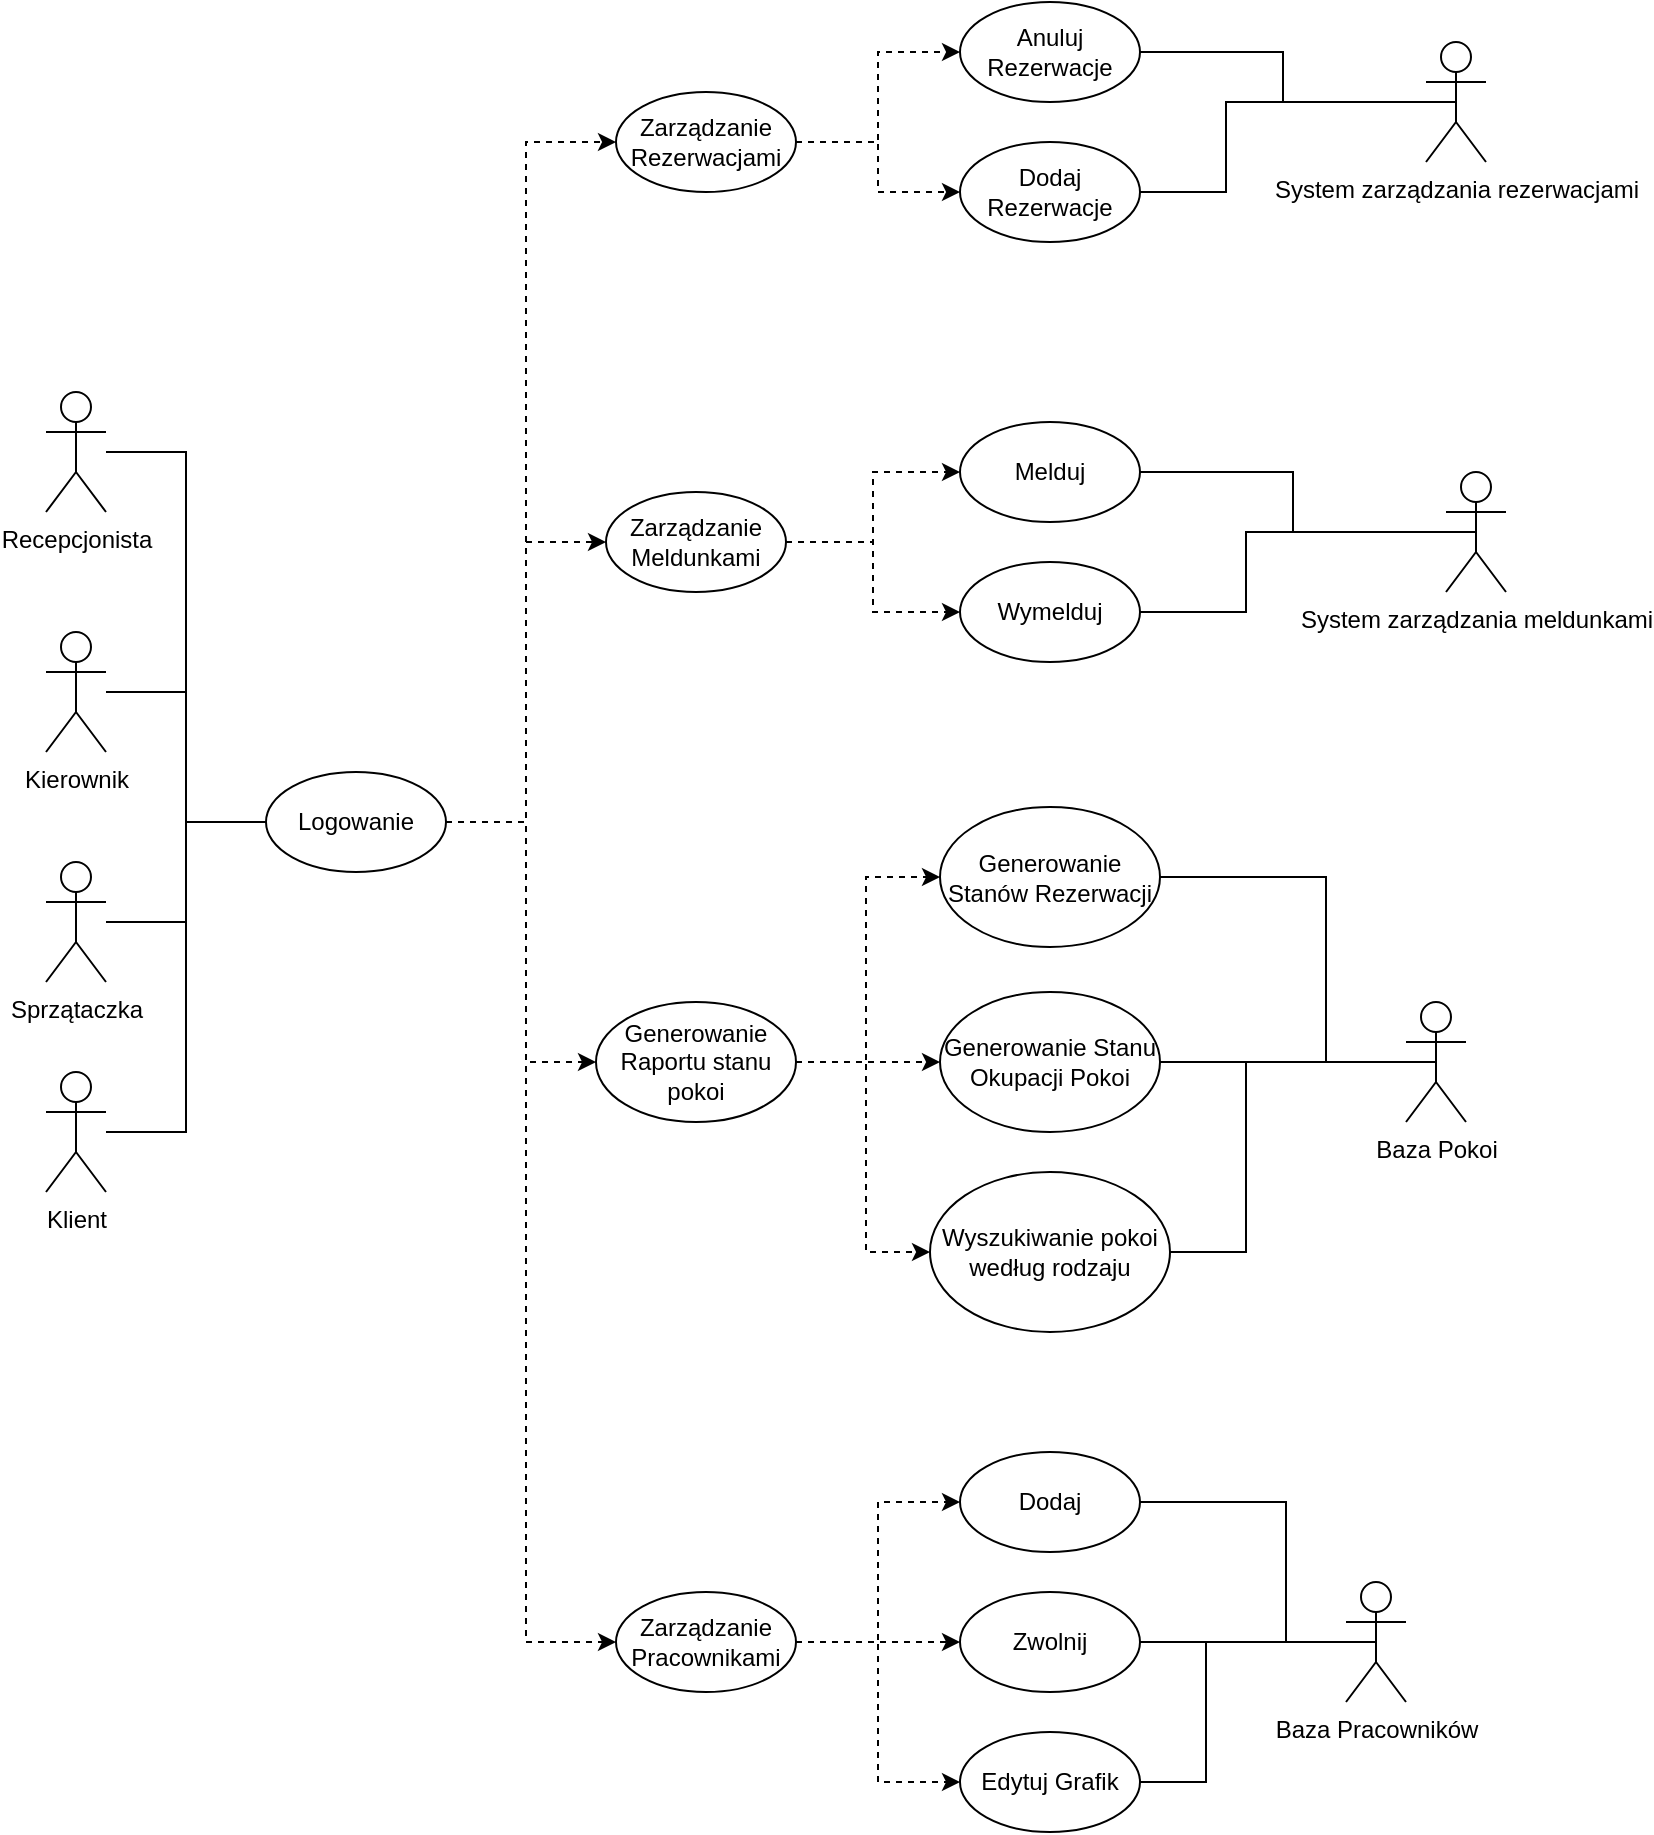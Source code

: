 <mxfile version="27.0.6">
  <diagram name="Strona-1" id="yY8etOhprLlq7naqj2_W">
    <mxGraphModel dx="2066" dy="1139" grid="1" gridSize="10" guides="1" tooltips="1" connect="1" arrows="1" fold="1" page="1" pageScale="1" pageWidth="827" pageHeight="1169" math="0" shadow="0">
      <root>
        <mxCell id="0" />
        <mxCell id="1" parent="0" />
        <mxCell id="FuyYwYXDTEOEiw8wsPPX-48" style="edgeStyle=orthogonalEdgeStyle;rounded=0;orthogonalLoop=1;jettySize=auto;html=1;entryX=0;entryY=0.5;entryDx=0;entryDy=0;dashed=1;exitX=1;exitY=0.5;exitDx=0;exitDy=0;" edge="1" parent="1" source="FuyYwYXDTEOEiw8wsPPX-1" target="FuyYwYXDTEOEiw8wsPPX-31">
          <mxGeometry relative="1" as="geometry">
            <Array as="points">
              <mxPoint x="520" y="605" />
              <mxPoint x="520" y="465" />
            </Array>
          </mxGeometry>
        </mxCell>
        <mxCell id="FuyYwYXDTEOEiw8wsPPX-50" style="edgeStyle=orthogonalEdgeStyle;rounded=0;orthogonalLoop=1;jettySize=auto;html=1;entryX=0;entryY=0.5;entryDx=0;entryDy=0;dashed=1;" edge="1" parent="1" source="FuyYwYXDTEOEiw8wsPPX-1" target="FuyYwYXDTEOEiw8wsPPX-39">
          <mxGeometry relative="1" as="geometry">
            <Array as="points">
              <mxPoint x="520" y="605" />
              <mxPoint x="520" y="1015" />
            </Array>
          </mxGeometry>
        </mxCell>
        <mxCell id="FuyYwYXDTEOEiw8wsPPX-51" style="edgeStyle=orthogonalEdgeStyle;rounded=0;orthogonalLoop=1;jettySize=auto;html=1;entryX=0;entryY=0.5;entryDx=0;entryDy=0;dashed=1;" edge="1" parent="1" source="FuyYwYXDTEOEiw8wsPPX-1" target="FuyYwYXDTEOEiw8wsPPX-7">
          <mxGeometry relative="1" as="geometry">
            <Array as="points">
              <mxPoint x="520" y="605" />
              <mxPoint x="520" y="265" />
            </Array>
          </mxGeometry>
        </mxCell>
        <mxCell id="FuyYwYXDTEOEiw8wsPPX-1" value="Logowanie" style="ellipse;whiteSpace=wrap;html=1;" vertex="1" parent="1">
          <mxGeometry x="390" y="580" width="90" height="50" as="geometry" />
        </mxCell>
        <mxCell id="FuyYwYXDTEOEiw8wsPPX-2" value="Recepcjonista" style="shape=umlActor;verticalLabelPosition=bottom;verticalAlign=top;html=1;outlineConnect=0;" vertex="1" parent="1">
          <mxGeometry x="280" y="390" width="30" height="60" as="geometry" />
        </mxCell>
        <mxCell id="FuyYwYXDTEOEiw8wsPPX-45" style="edgeStyle=orthogonalEdgeStyle;rounded=0;orthogonalLoop=1;jettySize=auto;html=1;entryX=0;entryY=0.5;entryDx=0;entryDy=0;endArrow=none;startFill=0;" edge="1" parent="1" source="FuyYwYXDTEOEiw8wsPPX-3" target="FuyYwYXDTEOEiw8wsPPX-1">
          <mxGeometry relative="1" as="geometry" />
        </mxCell>
        <mxCell id="FuyYwYXDTEOEiw8wsPPX-3" value="Kierownik" style="shape=umlActor;verticalLabelPosition=bottom;verticalAlign=top;html=1;outlineConnect=0;" vertex="1" parent="1">
          <mxGeometry x="280" y="510" width="30" height="60" as="geometry" />
        </mxCell>
        <mxCell id="FuyYwYXDTEOEiw8wsPPX-4" value="Baza Pokoi" style="shape=umlActor;verticalLabelPosition=bottom;verticalAlign=top;html=1;outlineConnect=0;" vertex="1" parent="1">
          <mxGeometry x="960" y="695" width="30" height="60" as="geometry" />
        </mxCell>
        <mxCell id="FuyYwYXDTEOEiw8wsPPX-46" style="edgeStyle=orthogonalEdgeStyle;rounded=0;orthogonalLoop=1;jettySize=auto;html=1;entryX=0;entryY=0.5;entryDx=0;entryDy=0;endArrow=none;startFill=0;" edge="1" parent="1" source="FuyYwYXDTEOEiw8wsPPX-5" target="FuyYwYXDTEOEiw8wsPPX-1">
          <mxGeometry relative="1" as="geometry" />
        </mxCell>
        <mxCell id="FuyYwYXDTEOEiw8wsPPX-5" value="Sprzątaczka" style="shape=umlActor;verticalLabelPosition=bottom;verticalAlign=top;html=1;outlineConnect=0;" vertex="1" parent="1">
          <mxGeometry x="280" y="625" width="30" height="60" as="geometry" />
        </mxCell>
        <mxCell id="FuyYwYXDTEOEiw8wsPPX-53" style="edgeStyle=orthogonalEdgeStyle;rounded=0;orthogonalLoop=1;jettySize=auto;html=1;entryX=0;entryY=0.5;entryDx=0;entryDy=0;dashed=1;" edge="1" parent="1" source="FuyYwYXDTEOEiw8wsPPX-7" target="FuyYwYXDTEOEiw8wsPPX-29">
          <mxGeometry relative="1" as="geometry" />
        </mxCell>
        <mxCell id="FuyYwYXDTEOEiw8wsPPX-54" style="edgeStyle=orthogonalEdgeStyle;rounded=0;orthogonalLoop=1;jettySize=auto;html=1;entryX=0;entryY=0.5;entryDx=0;entryDy=0;dashed=1;" edge="1" parent="1" source="FuyYwYXDTEOEiw8wsPPX-7" target="FuyYwYXDTEOEiw8wsPPX-28">
          <mxGeometry relative="1" as="geometry" />
        </mxCell>
        <mxCell id="FuyYwYXDTEOEiw8wsPPX-7" value="Zarządzanie Rezerwacjami" style="ellipse;whiteSpace=wrap;html=1;" vertex="1" parent="1">
          <mxGeometry x="565" y="240" width="90" height="50" as="geometry" />
        </mxCell>
        <mxCell id="FuyYwYXDTEOEiw8wsPPX-26" value="Generowanie Stanów Rezerwacji" style="ellipse;whiteSpace=wrap;html=1;" vertex="1" parent="1">
          <mxGeometry x="727" y="597.5" width="110" height="70" as="geometry" />
        </mxCell>
        <mxCell id="FuyYwYXDTEOEiw8wsPPX-27" value="Melduj" style="ellipse;whiteSpace=wrap;html=1;" vertex="1" parent="1">
          <mxGeometry x="737" y="405" width="90" height="50" as="geometry" />
        </mxCell>
        <mxCell id="FuyYwYXDTEOEiw8wsPPX-28" value="Dodaj Rezerwacje" style="ellipse;whiteSpace=wrap;html=1;" vertex="1" parent="1">
          <mxGeometry x="737" y="265" width="90" height="50" as="geometry" />
        </mxCell>
        <mxCell id="FuyYwYXDTEOEiw8wsPPX-29" value="Anuluj Rezerwacje" style="ellipse;whiteSpace=wrap;html=1;" vertex="1" parent="1">
          <mxGeometry x="737" y="195" width="90" height="50" as="geometry" />
        </mxCell>
        <mxCell id="FuyYwYXDTEOEiw8wsPPX-57" style="edgeStyle=orthogonalEdgeStyle;rounded=0;orthogonalLoop=1;jettySize=auto;html=1;entryX=0;entryY=0.5;entryDx=0;entryDy=0;dashed=1;" edge="1" parent="1" source="FuyYwYXDTEOEiw8wsPPX-30" target="FuyYwYXDTEOEiw8wsPPX-26">
          <mxGeometry relative="1" as="geometry">
            <Array as="points">
              <mxPoint x="690" y="725" />
              <mxPoint x="690" y="632" />
            </Array>
          </mxGeometry>
        </mxCell>
        <mxCell id="FuyYwYXDTEOEiw8wsPPX-58" style="edgeStyle=orthogonalEdgeStyle;rounded=0;orthogonalLoop=1;jettySize=auto;html=1;entryX=0;entryY=0.5;entryDx=0;entryDy=0;dashed=1;" edge="1" parent="1" source="FuyYwYXDTEOEiw8wsPPX-30" target="FuyYwYXDTEOEiw8wsPPX-33">
          <mxGeometry relative="1" as="geometry" />
        </mxCell>
        <mxCell id="FuyYwYXDTEOEiw8wsPPX-59" style="edgeStyle=orthogonalEdgeStyle;rounded=0;orthogonalLoop=1;jettySize=auto;html=1;entryX=0;entryY=0.5;entryDx=0;entryDy=0;dashed=1;" edge="1" parent="1" source="FuyYwYXDTEOEiw8wsPPX-30" target="FuyYwYXDTEOEiw8wsPPX-34">
          <mxGeometry relative="1" as="geometry">
            <Array as="points">
              <mxPoint x="690" y="725" />
              <mxPoint x="690" y="820" />
            </Array>
          </mxGeometry>
        </mxCell>
        <mxCell id="FuyYwYXDTEOEiw8wsPPX-30" value="Generowanie Raportu stanu pokoi" style="ellipse;whiteSpace=wrap;html=1;" vertex="1" parent="1">
          <mxGeometry x="555" y="695" width="100" height="60" as="geometry" />
        </mxCell>
        <mxCell id="FuyYwYXDTEOEiw8wsPPX-55" style="edgeStyle=orthogonalEdgeStyle;rounded=0;orthogonalLoop=1;jettySize=auto;html=1;entryX=0;entryY=0.5;entryDx=0;entryDy=0;dashed=1;" edge="1" parent="1" source="FuyYwYXDTEOEiw8wsPPX-31" target="FuyYwYXDTEOEiw8wsPPX-27">
          <mxGeometry relative="1" as="geometry" />
        </mxCell>
        <mxCell id="FuyYwYXDTEOEiw8wsPPX-56" style="edgeStyle=orthogonalEdgeStyle;rounded=0;orthogonalLoop=1;jettySize=auto;html=1;entryX=0;entryY=0.5;entryDx=0;entryDy=0;dashed=1;" edge="1" parent="1" source="FuyYwYXDTEOEiw8wsPPX-31" target="FuyYwYXDTEOEiw8wsPPX-32">
          <mxGeometry relative="1" as="geometry" />
        </mxCell>
        <mxCell id="FuyYwYXDTEOEiw8wsPPX-31" value="Zarządzanie Meldunkami" style="ellipse;whiteSpace=wrap;html=1;" vertex="1" parent="1">
          <mxGeometry x="560" y="440" width="90" height="50" as="geometry" />
        </mxCell>
        <mxCell id="FuyYwYXDTEOEiw8wsPPX-32" value="Wymelduj" style="ellipse;whiteSpace=wrap;html=1;" vertex="1" parent="1">
          <mxGeometry x="737" y="475" width="90" height="50" as="geometry" />
        </mxCell>
        <mxCell id="FuyYwYXDTEOEiw8wsPPX-33" value="Generowanie Stanu Okupacji Pokoi" style="ellipse;whiteSpace=wrap;html=1;" vertex="1" parent="1">
          <mxGeometry x="727" y="690" width="110" height="70" as="geometry" />
        </mxCell>
        <mxCell id="FuyYwYXDTEOEiw8wsPPX-34" value="Wyszukiwanie pokoi według rodzaju" style="ellipse;whiteSpace=wrap;html=1;" vertex="1" parent="1">
          <mxGeometry x="722" y="780" width="120" height="80" as="geometry" />
        </mxCell>
        <mxCell id="FuyYwYXDTEOEiw8wsPPX-47" style="edgeStyle=orthogonalEdgeStyle;rounded=0;orthogonalLoop=1;jettySize=auto;html=1;entryX=0;entryY=0.5;entryDx=0;entryDy=0;endArrow=none;startFill=0;" edge="1" parent="1" source="FuyYwYXDTEOEiw8wsPPX-35" target="FuyYwYXDTEOEiw8wsPPX-1">
          <mxGeometry relative="1" as="geometry" />
        </mxCell>
        <mxCell id="FuyYwYXDTEOEiw8wsPPX-35" value="Klient" style="shape=umlActor;verticalLabelPosition=bottom;verticalAlign=top;html=1;outlineConnect=0;" vertex="1" parent="1">
          <mxGeometry x="280" y="730" width="30" height="60" as="geometry" />
        </mxCell>
        <mxCell id="FuyYwYXDTEOEiw8wsPPX-37" value="System zarządzania rezerwacjami" style="shape=umlActor;verticalLabelPosition=bottom;verticalAlign=top;html=1;outlineConnect=0;" vertex="1" parent="1">
          <mxGeometry x="970" y="215" width="30" height="60" as="geometry" />
        </mxCell>
        <mxCell id="FuyYwYXDTEOEiw8wsPPX-38" value="System zarządzania meldunkami" style="shape=umlActor;verticalLabelPosition=bottom;verticalAlign=top;html=1;outlineConnect=0;" vertex="1" parent="1">
          <mxGeometry x="980" y="430" width="30" height="60" as="geometry" />
        </mxCell>
        <mxCell id="FuyYwYXDTEOEiw8wsPPX-60" style="edgeStyle=orthogonalEdgeStyle;rounded=0;orthogonalLoop=1;jettySize=auto;html=1;entryX=0;entryY=0.5;entryDx=0;entryDy=0;dashed=1;" edge="1" parent="1" source="FuyYwYXDTEOEiw8wsPPX-39" target="FuyYwYXDTEOEiw8wsPPX-41">
          <mxGeometry relative="1" as="geometry" />
        </mxCell>
        <mxCell id="FuyYwYXDTEOEiw8wsPPX-61" style="edgeStyle=orthogonalEdgeStyle;rounded=0;orthogonalLoop=1;jettySize=auto;html=1;entryX=0;entryY=0.5;entryDx=0;entryDy=0;dashed=1;" edge="1" parent="1" source="FuyYwYXDTEOEiw8wsPPX-39" target="FuyYwYXDTEOEiw8wsPPX-40">
          <mxGeometry relative="1" as="geometry" />
        </mxCell>
        <mxCell id="FuyYwYXDTEOEiw8wsPPX-62" style="edgeStyle=orthogonalEdgeStyle;rounded=0;orthogonalLoop=1;jettySize=auto;html=1;entryX=0;entryY=0.5;entryDx=0;entryDy=0;dashed=1;" edge="1" parent="1" source="FuyYwYXDTEOEiw8wsPPX-39" target="FuyYwYXDTEOEiw8wsPPX-42">
          <mxGeometry relative="1" as="geometry" />
        </mxCell>
        <mxCell id="FuyYwYXDTEOEiw8wsPPX-39" value="Zarządzanie Pracownikami" style="ellipse;whiteSpace=wrap;html=1;" vertex="1" parent="1">
          <mxGeometry x="565" y="990" width="90" height="50" as="geometry" />
        </mxCell>
        <mxCell id="FuyYwYXDTEOEiw8wsPPX-40" value="Dodaj" style="ellipse;whiteSpace=wrap;html=1;" vertex="1" parent="1">
          <mxGeometry x="737" y="920" width="90" height="50" as="geometry" />
        </mxCell>
        <mxCell id="FuyYwYXDTEOEiw8wsPPX-41" value="Zwolnij" style="ellipse;whiteSpace=wrap;html=1;" vertex="1" parent="1">
          <mxGeometry x="737" y="990" width="90" height="50" as="geometry" />
        </mxCell>
        <mxCell id="FuyYwYXDTEOEiw8wsPPX-42" value="Edytuj Grafik" style="ellipse;whiteSpace=wrap;html=1;" vertex="1" parent="1">
          <mxGeometry x="737" y="1060" width="90" height="50" as="geometry" />
        </mxCell>
        <mxCell id="FuyYwYXDTEOEiw8wsPPX-43" value="Baza Pracowników" style="shape=umlActor;verticalLabelPosition=bottom;verticalAlign=top;html=1;outlineConnect=0;" vertex="1" parent="1">
          <mxGeometry x="930" y="985" width="30" height="60" as="geometry" />
        </mxCell>
        <mxCell id="FuyYwYXDTEOEiw8wsPPX-44" style="edgeStyle=orthogonalEdgeStyle;rounded=0;orthogonalLoop=1;jettySize=auto;html=1;entryX=0;entryY=0.5;entryDx=0;entryDy=0;endArrow=none;startFill=0;" edge="1" parent="1" source="FuyYwYXDTEOEiw8wsPPX-2" target="FuyYwYXDTEOEiw8wsPPX-1">
          <mxGeometry relative="1" as="geometry">
            <Array as="points">
              <mxPoint x="350" y="420" />
              <mxPoint x="350" y="605" />
            </Array>
          </mxGeometry>
        </mxCell>
        <mxCell id="FuyYwYXDTEOEiw8wsPPX-49" style="edgeStyle=orthogonalEdgeStyle;rounded=0;orthogonalLoop=1;jettySize=auto;html=1;entryX=0;entryY=0.5;entryDx=0;entryDy=0;dashed=1;exitX=1;exitY=0.5;exitDx=0;exitDy=0;" edge="1" parent="1" source="FuyYwYXDTEOEiw8wsPPX-1" target="FuyYwYXDTEOEiw8wsPPX-30">
          <mxGeometry relative="1" as="geometry">
            <mxPoint x="570" y="700" as="sourcePoint" />
            <mxPoint x="655" y="630" as="targetPoint" />
            <Array as="points">
              <mxPoint x="520" y="605" />
              <mxPoint x="520" y="725" />
            </Array>
          </mxGeometry>
        </mxCell>
        <mxCell id="FuyYwYXDTEOEiw8wsPPX-63" style="edgeStyle=orthogonalEdgeStyle;rounded=0;orthogonalLoop=1;jettySize=auto;html=1;entryX=0.5;entryY=0.5;entryDx=0;entryDy=0;entryPerimeter=0;endArrow=none;startFill=0;" edge="1" parent="1" source="FuyYwYXDTEOEiw8wsPPX-29" target="FuyYwYXDTEOEiw8wsPPX-37">
          <mxGeometry relative="1" as="geometry" />
        </mxCell>
        <mxCell id="FuyYwYXDTEOEiw8wsPPX-64" style="edgeStyle=orthogonalEdgeStyle;rounded=0;orthogonalLoop=1;jettySize=auto;html=1;entryX=0.5;entryY=0.5;entryDx=0;entryDy=0;entryPerimeter=0;endArrow=none;startFill=0;" edge="1" parent="1" source="FuyYwYXDTEOEiw8wsPPX-28" target="FuyYwYXDTEOEiw8wsPPX-37">
          <mxGeometry relative="1" as="geometry">
            <Array as="points">
              <mxPoint x="870" y="290" />
              <mxPoint x="870" y="245" />
            </Array>
          </mxGeometry>
        </mxCell>
        <mxCell id="FuyYwYXDTEOEiw8wsPPX-65" style="edgeStyle=orthogonalEdgeStyle;rounded=0;orthogonalLoop=1;jettySize=auto;html=1;entryX=0.5;entryY=0.5;entryDx=0;entryDy=0;entryPerimeter=0;endArrow=none;startFill=0;" edge="1" parent="1" source="FuyYwYXDTEOEiw8wsPPX-27" target="FuyYwYXDTEOEiw8wsPPX-38">
          <mxGeometry relative="1" as="geometry" />
        </mxCell>
        <mxCell id="FuyYwYXDTEOEiw8wsPPX-66" style="edgeStyle=orthogonalEdgeStyle;rounded=0;orthogonalLoop=1;jettySize=auto;html=1;entryX=0.5;entryY=0.5;entryDx=0;entryDy=0;entryPerimeter=0;endArrow=none;startFill=0;" edge="1" parent="1" source="FuyYwYXDTEOEiw8wsPPX-32" target="FuyYwYXDTEOEiw8wsPPX-38">
          <mxGeometry relative="1" as="geometry">
            <Array as="points">
              <mxPoint x="880" y="500" />
              <mxPoint x="880" y="460" />
            </Array>
          </mxGeometry>
        </mxCell>
        <mxCell id="FuyYwYXDTEOEiw8wsPPX-67" style="edgeStyle=orthogonalEdgeStyle;rounded=0;orthogonalLoop=1;jettySize=auto;html=1;entryX=0.5;entryY=0.5;entryDx=0;entryDy=0;entryPerimeter=0;endArrow=none;startFill=0;" edge="1" parent="1" source="FuyYwYXDTEOEiw8wsPPX-26" target="FuyYwYXDTEOEiw8wsPPX-4">
          <mxGeometry relative="1" as="geometry">
            <Array as="points">
              <mxPoint x="920" y="633" />
              <mxPoint x="920" y="725" />
            </Array>
          </mxGeometry>
        </mxCell>
        <mxCell id="FuyYwYXDTEOEiw8wsPPX-68" style="edgeStyle=orthogonalEdgeStyle;rounded=0;orthogonalLoop=1;jettySize=auto;html=1;entryX=0.5;entryY=0.5;entryDx=0;entryDy=0;entryPerimeter=0;endArrow=none;startFill=0;" edge="1" parent="1" source="FuyYwYXDTEOEiw8wsPPX-33" target="FuyYwYXDTEOEiw8wsPPX-4">
          <mxGeometry relative="1" as="geometry" />
        </mxCell>
        <mxCell id="FuyYwYXDTEOEiw8wsPPX-69" style="edgeStyle=orthogonalEdgeStyle;rounded=0;orthogonalLoop=1;jettySize=auto;html=1;entryX=0.5;entryY=0.5;entryDx=0;entryDy=0;entryPerimeter=0;endArrow=none;startFill=0;" edge="1" parent="1" source="FuyYwYXDTEOEiw8wsPPX-34" target="FuyYwYXDTEOEiw8wsPPX-4">
          <mxGeometry relative="1" as="geometry">
            <Array as="points">
              <mxPoint x="880" y="820" />
              <mxPoint x="880" y="725" />
            </Array>
          </mxGeometry>
        </mxCell>
        <mxCell id="FuyYwYXDTEOEiw8wsPPX-70" style="edgeStyle=orthogonalEdgeStyle;rounded=0;orthogonalLoop=1;jettySize=auto;html=1;entryX=0.5;entryY=0.5;entryDx=0;entryDy=0;entryPerimeter=0;endArrow=none;startFill=0;" edge="1" parent="1" source="FuyYwYXDTEOEiw8wsPPX-41" target="FuyYwYXDTEOEiw8wsPPX-43">
          <mxGeometry relative="1" as="geometry" />
        </mxCell>
        <mxCell id="FuyYwYXDTEOEiw8wsPPX-71" style="edgeStyle=orthogonalEdgeStyle;rounded=0;orthogonalLoop=1;jettySize=auto;html=1;entryX=0.5;entryY=0.5;entryDx=0;entryDy=0;entryPerimeter=0;endArrow=none;startFill=0;" edge="1" parent="1" source="FuyYwYXDTEOEiw8wsPPX-40" target="FuyYwYXDTEOEiw8wsPPX-43">
          <mxGeometry relative="1" as="geometry">
            <Array as="points">
              <mxPoint x="900" y="945" />
              <mxPoint x="900" y="1015" />
            </Array>
          </mxGeometry>
        </mxCell>
        <mxCell id="FuyYwYXDTEOEiw8wsPPX-72" style="edgeStyle=orthogonalEdgeStyle;rounded=0;orthogonalLoop=1;jettySize=auto;html=1;entryX=0.5;entryY=0.5;entryDx=0;entryDy=0;entryPerimeter=0;endArrow=none;startFill=0;" edge="1" parent="1" source="FuyYwYXDTEOEiw8wsPPX-42" target="FuyYwYXDTEOEiw8wsPPX-43">
          <mxGeometry relative="1" as="geometry">
            <Array as="points">
              <mxPoint x="860" y="1085" />
              <mxPoint x="860" y="1015" />
            </Array>
          </mxGeometry>
        </mxCell>
      </root>
    </mxGraphModel>
  </diagram>
</mxfile>
